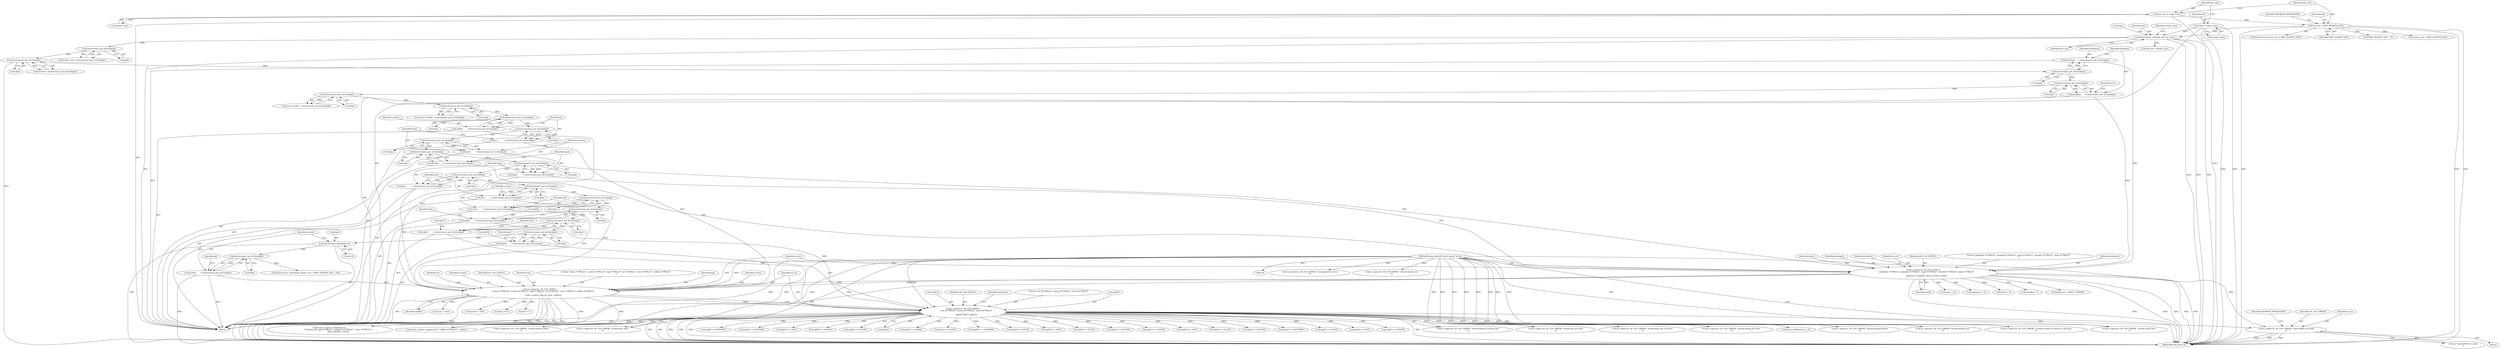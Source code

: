 digraph "0_FFmpeg_441026fcb13ac23aa10edc312bdacb6445a0ad06@pointer" {
"1000500" [label="(Call,av_log(avctx, AV_LOG_ERROR, \"input buffer too small\n\"))"];
"1000311" [label="(Call,av_log(avctx, AV_LOG_DEBUG,\n           \"red %0\"PRIx32\", green %0\"PRIx32\", blue %0\"PRIx32\"\n\",\n           rgb[0], rgb[1], rgb[2]))"];
"1000301" [label="(Call,av_log(avctx, AV_LOG_DEBUG,\n           \"vclass %\"PRIu32\", ncolors %\"PRIu32\", bpp %\"PRIu32\", be %\"PRIu32\", lsize %\"PRIu32\", xoffset %\"PRIu32\"\n\",\n           vclass, ncolors, bpp, be, lsize, xoffset))"];
"1000292" [label="(Call,av_log(avctx, AV_LOG_DEBUG,\n           \"pixformat %\"PRIu32\", pixdepth %\"PRIu32\", bunit %\"PRIu32\", bitorder %\"PRIu32\", bpad %\"PRIu32\"\n\",\n           pixformat, pixdepth, bunit, bitorder, bpad))"];
"1000103" [label="(MethodParameterIn,AVCodecContext *avctx)"];
"1000190" [label="(Call,pixformat     = bytestream2_get_be32u(&gb))"];
"1000192" [label="(Call,bytestream2_get_be32u(&gb))"];
"1000161" [label="(Call,bytestream2_get_be32u(&gb))"];
"1000156" [label="(Call,bytestream2_get_be32u(&gb))"];
"1000149" [label="(Call,bytestream2_init(&gb, buf, buf_size))"];
"1000113" [label="(Call,*buf = avpkt->data)"];
"1000144" [label="(Call,buf_size < XWD_HEADER_SIZE)"];
"1000121" [label="(Call,buf_size = avpkt->size)"];
"1000195" [label="(Call,pixdepth      = bytestream2_get_be32u(&gb))"];
"1000197" [label="(Call,bytestream2_get_be32u(&gb))"];
"1000224" [label="(Call,bunit         = bytestream2_get_be32u(&gb))"];
"1000226" [label="(Call,bytestream2_get_be32u(&gb))"];
"1000221" [label="(Call,bytestream2_get_be32u(&gb))"];
"1000216" [label="(Call,bytestream2_get_be32u(&gb))"];
"1000211" [label="(Call,bytestream2_get_be32u(&gb))"];
"1000204" [label="(Call,bytestream2_get_be32u(&gb))"];
"1000229" [label="(Call,bitorder      = bytestream2_get_be32u(&gb))"];
"1000231" [label="(Call,bytestream2_get_be32u(&gb))"];
"1000234" [label="(Call,bpad          = bytestream2_get_be32u(&gb))"];
"1000236" [label="(Call,bytestream2_get_be32u(&gb))"];
"1000249" [label="(Call,vclass        = bytestream2_get_be32u(&gb))"];
"1000251" [label="(Call,bytestream2_get_be32u(&gb))"];
"1000246" [label="(Call,bytestream2_get_be32u(&gb))"];
"1000241" [label="(Call,bytestream2_get_be32u(&gb))"];
"1000279" [label="(Call,ncolors       = bytestream2_get_be32u(&gb))"];
"1000281" [label="(Call,bytestream2_get_be32u(&gb))"];
"1000275" [label="(Call,bytestream2_skipu(&gb, 8))"];
"1000272" [label="(Call,bytestream2_get_be32u(&gb))"];
"1000265" [label="(Call,bytestream2_get_be32u(&gb))"];
"1000258" [label="(Call,bytestream2_get_be32u(&gb))"];
"1000239" [label="(Call,bpp           = bytestream2_get_be32u(&gb))"];
"1000219" [label="(Call,be            = bytestream2_get_be32u(&gb))"];
"1000244" [label="(Call,lsize         = bytestream2_get_be32u(&gb))"];
"1000214" [label="(Call,xoffset       = bytestream2_get_be32u(&gb))"];
"1000254" [label="(Call,rgb[0]        = bytestream2_get_be32u(&gb))"];
"1000261" [label="(Call,rgb[1]        = bytestream2_get_be32u(&gb))"];
"1000268" [label="(Call,rgb[2]        = bytestream2_get_be32u(&gb))"];
"1000224" [label="(Call,bunit         = bytestream2_get_be32u(&gb))"];
"1000204" [label="(Call,bytestream2_get_be32u(&gb))"];
"1000227" [label="(Call,&gb)"];
"1000177" [label="(Call,buf_size < header_size)"];
"1000241" [label="(Call,bytestream2_get_be32u(&gb))"];
"1000226" [label="(Call,bytestream2_get_be32u(&gb))"];
"1000275" [label="(Call,bytestream2_skipu(&gb, 8))"];
"1000279" [label="(Call,ncolors       = bytestream2_get_be32u(&gb))"];
"1000277" [label="(Identifier,gb)"];
"1000252" [label="(Call,&gb)"];
"1000757" [label="(Call,rgb[1] == 0xFF00)"];
"1000503" [label="(Literal,\"input buffer too small\n\")"];
"1000250" [label="(Identifier,vclass)"];
"1000272" [label="(Call,bytestream2_get_be32u(&gb))"];
"1000364" [label="(Call,av_log(avctx, AV_LOG_ERROR, \"invalid byte order\n\"))"];
"1000302" [label="(Identifier,avctx)"];
"1000428" [label="(Call,av_log(avctx, AV_LOG_ERROR, \"invalid bits per pixel\n\"))"];
"1000375" [label="(Call,av_log(avctx, AV_LOG_ERROR, \"invalid bitmap bit order\n\"))"];
"1000301" [label="(Call,av_log(avctx, AV_LOG_DEBUG,\n           \"vclass %\"PRIu32\", ncolors %\"PRIu32\", bpp %\"PRIu32\", be %\"PRIu32\", lsize %\"PRIu32\", xoffset %\"PRIu32\"\n\",\n           vclass, ncolors, bpp, be, lsize, xoffset))"];
"1000676" [label="(Call,rgb[2] == 0x1F)"];
"1000473" [label="(Call,lsize < rsize)"];
"1000371" [label="(Call,bitorder > 1)"];
"1000298" [label="(Identifier,bunit)"];
"1000180" [label="(Call,header_size < XWD_HEADER_SIZE)"];
"1000297" [label="(Identifier,pixdepth)"];
"1000312" [label="(Identifier,avctx)"];
"1000268" [label="(Call,rgb[2]        = bytestream2_get_be32u(&gb))"];
"1000325" [label="(Call,pixformat > XWD_Z_PIXMAP)"];
"1000225" [label="(Identifier,bunit)"];
"1000308" [label="(Identifier,be)"];
"1000246" [label="(Call,bytestream2_get_be32u(&gb))"];
"1001001" [label="(MethodReturn,static int)"];
"1000222" [label="(Call,&gb)"];
"1000270" [label="(Identifier,rgb)"];
"1000258" [label="(Call,bytestream2_get_be32u(&gb))"];
"1000299" [label="(Identifier,bitorder)"];
"1000265" [label="(Call,bytestream2_get_be32u(&gb))"];
"1000671" [label="(Call,rgb[1] == 0x7E0)"];
"1000329" [label="(Call,av_log(avctx, AV_LOG_ERROR, \"invalid pixmap format\n\"))"];
"1000816" [label="(Call,rgb[1] == 0xFF00)"];
"1000123" [label="(Call,avpkt->size)"];
"1000286" [label="(Identifier,gb)"];
"1000152" [label="(Identifier,buf)"];
"1000115" [label="(Call,avpkt->data)"];
"1000212" [label="(Call,&gb)"];
"1000230" [label="(Identifier,bitorder)"];
"1000439" [label="(Call,av_log(avctx, AV_LOG_ERROR, \"invalid number of entries in colormap\n\"))"];
"1000191" [label="(Identifier,pixformat)"];
"1000261" [label="(Call,rgb[1]        = bytestream2_get_be32u(&gb))"];
"1000159" [label="(Call,version = bytestream2_get_be32u(&gb))"];
"1000198" [label="(Call,&gb)"];
"1000505" [label="(Identifier,AVERROR_INVALIDDATA)"];
"1000162" [label="(Call,&gb)"];
"1000217" [label="(Call,&gb)"];
"1000157" [label="(Call,&gb)"];
"1000144" [label="(Call,buf_size < XWD_HEADER_SIZE)"];
"1000500" [label="(Call,av_log(avctx, AV_LOG_ERROR, \"input buffer too small\n\"))"];
"1000229" [label="(Call,bitorder      = bytestream2_get_be32u(&gb))"];
"1000259" [label="(Call,&gb)"];
"1000107" [label="(Block,)"];
"1000821" [label="(Call,rgb[2] == 0xFF0000)"];
"1000235" [label="(Identifier,bpad)"];
"1000306" [label="(Identifier,ncolors)"];
"1000326" [label="(Identifier,pixformat)"];
"1000242" [label="(Call,&gb)"];
"1000284" [label="(Call,bytestream2_skipu(&gb, header_size - (XWD_HEADER_SIZE - 20)))"];
"1000282" [label="(Call,&gb)"];
"1000245" [label="(Identifier,lsize)"];
"1000148" [label="(Identifier,AVERROR_INVALIDDATA)"];
"1000153" [label="(Identifier,buf_size)"];
"1000635" [label="(Call,rgb[1] == 0x3E0)"];
"1000300" [label="(Identifier,bpad)"];
"1000303" [label="(Identifier,AV_LOG_DEBUG)"];
"1000232" [label="(Call,&gb)"];
"1000154" [label="(Call,header_size = bytestream2_get_be32u(&gb))"];
"1000305" [label="(Identifier,vclass)"];
"1000216" [label="(Call,bytestream2_get_be32u(&gb))"];
"1000151" [label="(Identifier,gb)"];
"1000169" [label="(Call,av_log(avctx, AV_LOG_ERROR, \"unsupported version\n\"))"];
"1000263" [label="(Identifier,rgb)"];
"1000143" [label="(ControlStructure,if (buf_size < XWD_HEADER_SIZE))"];
"1000190" [label="(Call,pixformat     = bytestream2_get_be32u(&gb))"];
"1000161" [label="(Call,bytestream2_get_be32u(&gb))"];
"1000613" [label="(Call,rgb[2] == 0x1F)"];
"1000254" [label="(Call,rgb[0]        = bytestream2_get_be32u(&gb))"];
"1000114" [label="(Identifier,buf)"];
"1000499" [label="(Block,)"];
"1000200" [label="(Call,avctx->width  = bytestream2_get_be32u(&gb))"];
"1000184" [label="(Call,av_log(avctx, AV_LOG_ERROR, \"invalid header size\n\"))"];
"1000309" [label="(Identifier,lsize)"];
"1000435" [label="(Call,ncolors > 256)"];
"1000195" [label="(Call,pixdepth      = bytestream2_get_be32u(&gb))"];
"1000383" [label="(Call,bunit != 8)"];
"1000730" [label="(Call,rgb[1] == 0xFF00)"];
"1000314" [label="(Literal,\"red %0\"PRIx32\", green %0\"PRIx32\", blue %0\"PRIx32\"\n\")"];
"1000155" [label="(Identifier,header_size)"];
"1000337" [label="(Call,pixdepth == 0)"];
"1000292" [label="(Call,av_log(avctx, AV_LOG_DEBUG,\n           \"pixformat %\"PRIu32\", pixdepth %\"PRIu32\", bunit %\"PRIu32\", bitorder %\"PRIu32\", bpad %\"PRIu32\"\n\",\n           pixformat, pixdepth, bunit, bitorder, bpad))"];
"1000269" [label="(Call,rgb[2])"];
"1000315" [label="(Call,rgb[0])"];
"1000344" [label="(Call,av_log(avctx, AV_LOG_ERROR, \"invalid pixmap depth\n\"))"];
"1000211" [label="(Call,bytestream2_get_be32u(&gb))"];
"1000234" [label="(Call,bpad          = bytestream2_get_be32u(&gb))"];
"1000240" [label="(Identifier,bpp)"];
"1000266" [label="(Call,&gb)"];
"1000197" [label="(Call,bytestream2_get_be32u(&gb))"];
"1000318" [label="(Call,rgb[1])"];
"1000783" [label="(Call,rgb[0] == 0xFF0000)"];
"1000867" [label="(Call,ff_get_buffer(avctx, p, 0))"];
"1000762" [label="(Call,rgb[2] == 0xFF0000)"];
"1000244" [label="(Call,lsize         = bytestream2_get_be32u(&gb))"];
"1000146" [label="(Identifier,XWD_HEADER_SIZE)"];
"1000121" [label="(Call,buf_size = avpkt->size)"];
"1000794" [label="(Call,rgb[2] == 0xFF)"];
"1000196" [label="(Identifier,pixdepth)"];
"1000502" [label="(Identifier,AV_LOG_ERROR)"];
"1000149" [label="(Call,bytestream2_init(&gb, buf, buf_size))"];
"1000293" [label="(Identifier,avctx)"];
"1000304" [label="(Literal,\"vclass %\"PRIu32\", ncolors %\"PRIu32\", bpp %\"PRIu32\", be %\"PRIu32\", lsize %\"PRIu32\", xoffset %\"PRIu32\"\n\")"];
"1000665" [label="(Call,rgb[0] == 0xF800)"];
"1000122" [label="(Identifier,buf_size)"];
"1000394" [label="(Call,av_log(avctx, AV_LOG_ERROR, \"invalid bitmap unit\n\"))"];
"1000602" [label="(Call,rgb[0] == 0x7C00)"];
"1000842" [label="(Call,av_log(avctx, AV_LOG_ERROR, \"invalid visual class\n\"))"];
"1000193" [label="(Call,&gb)"];
"1000207" [label="(Call,avctx->height = bytestream2_get_be32u(&gb))"];
"1000276" [label="(Call,&gb)"];
"1000262" [label="(Call,rgb[1])"];
"1000255" [label="(Call,rgb[0])"];
"1000294" [label="(Identifier,AV_LOG_DEBUG)"];
"1000192" [label="(Call,bytestream2_get_be32u(&gb))"];
"1000289" [label="(Call,XWD_HEADER_SIZE - 20)"];
"1000239" [label="(Call,bpp           = bytestream2_get_be32u(&gb))"];
"1000477" [label="(Call,av_log(avctx, AV_LOG_ERROR, \"invalid bytes per scan-line\n\"))"];
"1000156" [label="(Call,bytestream2_get_be32u(&gb))"];
"1000280" [label="(Identifier,ncolors)"];
"1000321" [label="(Call,rgb[2])"];
"1000703" [label="(Call,rgb[2] == 0xF800)"];
"1000220" [label="(Identifier,be)"];
"1000150" [label="(Call,&gb)"];
"1000313" [label="(Identifier,AV_LOG_DEBUG)"];
"1000608" [label="(Call,rgb[1] == 0x3E0)"];
"1000724" [label="(Call,rgb[0] == 0xFF0000)"];
"1000295" [label="(Literal,\"pixformat %\"PRIu32\", pixdepth %\"PRIu32\", bunit %\"PRIu32\", bitorder %\"PRIu32\", bpad %\"PRIu32\"\n\")"];
"1000296" [label="(Identifier,pixformat)"];
"1000247" [label="(Call,&gb)"];
"1000640" [label="(Call,rgb[2] == 0x7C00)"];
"1000251" [label="(Call,bytestream2_get_be32u(&gb))"];
"1000256" [label="(Identifier,rgb)"];
"1000219" [label="(Call,be            = bytestream2_get_be32u(&gb))"];
"1000145" [label="(Identifier,buf_size)"];
"1000311" [label="(Call,av_log(avctx, AV_LOG_DEBUG,\n           \"red %0\"PRIx32\", green %0\"PRIx32\", blue %0\"PRIx32\"\n\",\n           rgb[0], rgb[1], rgb[2]))"];
"1000214" [label="(Call,xoffset       = bytestream2_get_be32u(&gb))"];
"1000281" [label="(Call,bytestream2_get_be32u(&gb))"];
"1000205" [label="(Call,&gb)"];
"1000402" [label="(Call,bpad != 8)"];
"1000735" [label="(Call,rgb[2] == 0xFF)"];
"1000501" [label="(Identifier,avctx)"];
"1000236" [label="(Call,bytestream2_get_be32u(&gb))"];
"1000249" [label="(Call,vclass        = bytestream2_get_be32u(&gb))"];
"1000413" [label="(Call,av_log(avctx, AV_LOG_ERROR, \"invalid bitmap scan-line pad\n\"))"];
"1000103" [label="(MethodParameterIn,AVCodecContext *avctx)"];
"1000273" [label="(Call,&gb)"];
"1000221" [label="(Call,bytestream2_get_be32u(&gb))"];
"1000231" [label="(Call,bytestream2_get_be32u(&gb))"];
"1000855" [label="(Call,avpriv_request_sample(avctx,\n                              \"Unknown file: bpp %\"PRIu32\", pixdepth %\"PRIu32\", vclass %\"PRIu32\"\",\n                              bpp, pixdepth, vclass))"];
"1000215" [label="(Identifier,xoffset)"];
"1000237" [label="(Call,&gb)"];
"1000698" [label="(Call,rgb[1] == 0x7E0)"];
"1000789" [label="(Call,rgb[1] == 0xFF00)"];
"1000113" [label="(Call,*buf = avpkt->data)"];
"1000421" [label="(Call,bpp == 0)"];
"1000360" [label="(Call,be > 1)"];
"1000278" [label="(Literal,8)"];
"1000353" [label="(Call,avpriv_request_sample(avctx, \"xoffset %\"PRIu32\"\", xoffset))"];
"1000307" [label="(Identifier,bpp)"];
"1000202" [label="(Identifier,avctx)"];
"1000310" [label="(Identifier,xoffset)"];
"1000500" -> "1000499"  [label="AST: "];
"1000500" -> "1000503"  [label="CFG: "];
"1000501" -> "1000500"  [label="AST: "];
"1000502" -> "1000500"  [label="AST: "];
"1000503" -> "1000500"  [label="AST: "];
"1000505" -> "1000500"  [label="CFG: "];
"1000500" -> "1001001"  [label="DDG: "];
"1000500" -> "1001001"  [label="DDG: "];
"1000500" -> "1001001"  [label="DDG: "];
"1000311" -> "1000500"  [label="DDG: "];
"1000103" -> "1000500"  [label="DDG: "];
"1000311" -> "1000107"  [label="AST: "];
"1000311" -> "1000321"  [label="CFG: "];
"1000312" -> "1000311"  [label="AST: "];
"1000313" -> "1000311"  [label="AST: "];
"1000314" -> "1000311"  [label="AST: "];
"1000315" -> "1000311"  [label="AST: "];
"1000318" -> "1000311"  [label="AST: "];
"1000321" -> "1000311"  [label="AST: "];
"1000326" -> "1000311"  [label="CFG: "];
"1000311" -> "1001001"  [label="DDG: "];
"1000311" -> "1001001"  [label="DDG: "];
"1000311" -> "1001001"  [label="DDG: "];
"1000311" -> "1001001"  [label="DDG: "];
"1000311" -> "1001001"  [label="DDG: "];
"1000311" -> "1001001"  [label="DDG: "];
"1000301" -> "1000311"  [label="DDG: "];
"1000301" -> "1000311"  [label="DDG: "];
"1000103" -> "1000311"  [label="DDG: "];
"1000254" -> "1000311"  [label="DDG: "];
"1000261" -> "1000311"  [label="DDG: "];
"1000268" -> "1000311"  [label="DDG: "];
"1000311" -> "1000329"  [label="DDG: "];
"1000311" -> "1000344"  [label="DDG: "];
"1000311" -> "1000353"  [label="DDG: "];
"1000311" -> "1000364"  [label="DDG: "];
"1000311" -> "1000375"  [label="DDG: "];
"1000311" -> "1000394"  [label="DDG: "];
"1000311" -> "1000413"  [label="DDG: "];
"1000311" -> "1000428"  [label="DDG: "];
"1000311" -> "1000439"  [label="DDG: "];
"1000311" -> "1000477"  [label="DDG: "];
"1000311" -> "1000602"  [label="DDG: "];
"1000311" -> "1000608"  [label="DDG: "];
"1000311" -> "1000613"  [label="DDG: "];
"1000311" -> "1000635"  [label="DDG: "];
"1000311" -> "1000640"  [label="DDG: "];
"1000311" -> "1000665"  [label="DDG: "];
"1000311" -> "1000671"  [label="DDG: "];
"1000311" -> "1000676"  [label="DDG: "];
"1000311" -> "1000698"  [label="DDG: "];
"1000311" -> "1000703"  [label="DDG: "];
"1000311" -> "1000724"  [label="DDG: "];
"1000311" -> "1000730"  [label="DDG: "];
"1000311" -> "1000735"  [label="DDG: "];
"1000311" -> "1000757"  [label="DDG: "];
"1000311" -> "1000762"  [label="DDG: "];
"1000311" -> "1000783"  [label="DDG: "];
"1000311" -> "1000789"  [label="DDG: "];
"1000311" -> "1000794"  [label="DDG: "];
"1000311" -> "1000816"  [label="DDG: "];
"1000311" -> "1000821"  [label="DDG: "];
"1000311" -> "1000842"  [label="DDG: "];
"1000311" -> "1000855"  [label="DDG: "];
"1000311" -> "1000867"  [label="DDG: "];
"1000301" -> "1000107"  [label="AST: "];
"1000301" -> "1000310"  [label="CFG: "];
"1000302" -> "1000301"  [label="AST: "];
"1000303" -> "1000301"  [label="AST: "];
"1000304" -> "1000301"  [label="AST: "];
"1000305" -> "1000301"  [label="AST: "];
"1000306" -> "1000301"  [label="AST: "];
"1000307" -> "1000301"  [label="AST: "];
"1000308" -> "1000301"  [label="AST: "];
"1000309" -> "1000301"  [label="AST: "];
"1000310" -> "1000301"  [label="AST: "];
"1000312" -> "1000301"  [label="CFG: "];
"1000301" -> "1001001"  [label="DDG: "];
"1000301" -> "1001001"  [label="DDG: "];
"1000301" -> "1001001"  [label="DDG: "];
"1000301" -> "1001001"  [label="DDG: "];
"1000301" -> "1001001"  [label="DDG: "];
"1000301" -> "1001001"  [label="DDG: "];
"1000301" -> "1001001"  [label="DDG: "];
"1000292" -> "1000301"  [label="DDG: "];
"1000292" -> "1000301"  [label="DDG: "];
"1000103" -> "1000301"  [label="DDG: "];
"1000249" -> "1000301"  [label="DDG: "];
"1000279" -> "1000301"  [label="DDG: "];
"1000239" -> "1000301"  [label="DDG: "];
"1000219" -> "1000301"  [label="DDG: "];
"1000244" -> "1000301"  [label="DDG: "];
"1000214" -> "1000301"  [label="DDG: "];
"1000301" -> "1000353"  [label="DDG: "];
"1000301" -> "1000360"  [label="DDG: "];
"1000301" -> "1000421"  [label="DDG: "];
"1000301" -> "1000435"  [label="DDG: "];
"1000301" -> "1000473"  [label="DDG: "];
"1000301" -> "1000855"  [label="DDG: "];
"1000292" -> "1000107"  [label="AST: "];
"1000292" -> "1000300"  [label="CFG: "];
"1000293" -> "1000292"  [label="AST: "];
"1000294" -> "1000292"  [label="AST: "];
"1000295" -> "1000292"  [label="AST: "];
"1000296" -> "1000292"  [label="AST: "];
"1000297" -> "1000292"  [label="AST: "];
"1000298" -> "1000292"  [label="AST: "];
"1000299" -> "1000292"  [label="AST: "];
"1000300" -> "1000292"  [label="AST: "];
"1000302" -> "1000292"  [label="CFG: "];
"1000292" -> "1001001"  [label="DDG: "];
"1000292" -> "1001001"  [label="DDG: "];
"1000292" -> "1001001"  [label="DDG: "];
"1000292" -> "1001001"  [label="DDG: "];
"1000292" -> "1001001"  [label="DDG: "];
"1000103" -> "1000292"  [label="DDG: "];
"1000190" -> "1000292"  [label="DDG: "];
"1000195" -> "1000292"  [label="DDG: "];
"1000224" -> "1000292"  [label="DDG: "];
"1000229" -> "1000292"  [label="DDG: "];
"1000234" -> "1000292"  [label="DDG: "];
"1000292" -> "1000325"  [label="DDG: "];
"1000292" -> "1000337"  [label="DDG: "];
"1000292" -> "1000371"  [label="DDG: "];
"1000292" -> "1000383"  [label="DDG: "];
"1000292" -> "1000402"  [label="DDG: "];
"1000103" -> "1000102"  [label="AST: "];
"1000103" -> "1001001"  [label="DDG: "];
"1000103" -> "1000169"  [label="DDG: "];
"1000103" -> "1000184"  [label="DDG: "];
"1000103" -> "1000329"  [label="DDG: "];
"1000103" -> "1000344"  [label="DDG: "];
"1000103" -> "1000353"  [label="DDG: "];
"1000103" -> "1000364"  [label="DDG: "];
"1000103" -> "1000375"  [label="DDG: "];
"1000103" -> "1000394"  [label="DDG: "];
"1000103" -> "1000413"  [label="DDG: "];
"1000103" -> "1000428"  [label="DDG: "];
"1000103" -> "1000439"  [label="DDG: "];
"1000103" -> "1000477"  [label="DDG: "];
"1000103" -> "1000842"  [label="DDG: "];
"1000103" -> "1000855"  [label="DDG: "];
"1000103" -> "1000867"  [label="DDG: "];
"1000190" -> "1000107"  [label="AST: "];
"1000190" -> "1000192"  [label="CFG: "];
"1000191" -> "1000190"  [label="AST: "];
"1000192" -> "1000190"  [label="AST: "];
"1000196" -> "1000190"  [label="CFG: "];
"1000192" -> "1000190"  [label="DDG: "];
"1000192" -> "1000193"  [label="CFG: "];
"1000193" -> "1000192"  [label="AST: "];
"1000161" -> "1000192"  [label="DDG: "];
"1000192" -> "1000197"  [label="DDG: "];
"1000161" -> "1000159"  [label="AST: "];
"1000161" -> "1000162"  [label="CFG: "];
"1000162" -> "1000161"  [label="AST: "];
"1000159" -> "1000161"  [label="CFG: "];
"1000161" -> "1001001"  [label="DDG: "];
"1000161" -> "1000159"  [label="DDG: "];
"1000156" -> "1000161"  [label="DDG: "];
"1000156" -> "1000154"  [label="AST: "];
"1000156" -> "1000157"  [label="CFG: "];
"1000157" -> "1000156"  [label="AST: "];
"1000154" -> "1000156"  [label="CFG: "];
"1000156" -> "1000154"  [label="DDG: "];
"1000149" -> "1000156"  [label="DDG: "];
"1000149" -> "1000107"  [label="AST: "];
"1000149" -> "1000153"  [label="CFG: "];
"1000150" -> "1000149"  [label="AST: "];
"1000152" -> "1000149"  [label="AST: "];
"1000153" -> "1000149"  [label="AST: "];
"1000155" -> "1000149"  [label="CFG: "];
"1000149" -> "1001001"  [label="DDG: "];
"1000149" -> "1001001"  [label="DDG: "];
"1000149" -> "1001001"  [label="DDG: "];
"1000113" -> "1000149"  [label="DDG: "];
"1000144" -> "1000149"  [label="DDG: "];
"1000149" -> "1000177"  [label="DDG: "];
"1000113" -> "1000107"  [label="AST: "];
"1000113" -> "1000115"  [label="CFG: "];
"1000114" -> "1000113"  [label="AST: "];
"1000115" -> "1000113"  [label="AST: "];
"1000122" -> "1000113"  [label="CFG: "];
"1000113" -> "1001001"  [label="DDG: "];
"1000113" -> "1001001"  [label="DDG: "];
"1000144" -> "1000143"  [label="AST: "];
"1000144" -> "1000146"  [label="CFG: "];
"1000145" -> "1000144"  [label="AST: "];
"1000146" -> "1000144"  [label="AST: "];
"1000148" -> "1000144"  [label="CFG: "];
"1000151" -> "1000144"  [label="CFG: "];
"1000144" -> "1001001"  [label="DDG: "];
"1000144" -> "1001001"  [label="DDG: "];
"1000144" -> "1001001"  [label="DDG: "];
"1000121" -> "1000144"  [label="DDG: "];
"1000144" -> "1000180"  [label="DDG: "];
"1000144" -> "1000289"  [label="DDG: "];
"1000121" -> "1000107"  [label="AST: "];
"1000121" -> "1000123"  [label="CFG: "];
"1000122" -> "1000121"  [label="AST: "];
"1000123" -> "1000121"  [label="AST: "];
"1000145" -> "1000121"  [label="CFG: "];
"1000121" -> "1001001"  [label="DDG: "];
"1000195" -> "1000107"  [label="AST: "];
"1000195" -> "1000197"  [label="CFG: "];
"1000196" -> "1000195"  [label="AST: "];
"1000197" -> "1000195"  [label="AST: "];
"1000202" -> "1000195"  [label="CFG: "];
"1000197" -> "1000195"  [label="DDG: "];
"1000197" -> "1000198"  [label="CFG: "];
"1000198" -> "1000197"  [label="AST: "];
"1000197" -> "1000204"  [label="DDG: "];
"1000224" -> "1000107"  [label="AST: "];
"1000224" -> "1000226"  [label="CFG: "];
"1000225" -> "1000224"  [label="AST: "];
"1000226" -> "1000224"  [label="AST: "];
"1000230" -> "1000224"  [label="CFG: "];
"1000226" -> "1000224"  [label="DDG: "];
"1000226" -> "1000227"  [label="CFG: "];
"1000227" -> "1000226"  [label="AST: "];
"1000221" -> "1000226"  [label="DDG: "];
"1000226" -> "1000231"  [label="DDG: "];
"1000221" -> "1000219"  [label="AST: "];
"1000221" -> "1000222"  [label="CFG: "];
"1000222" -> "1000221"  [label="AST: "];
"1000219" -> "1000221"  [label="CFG: "];
"1000221" -> "1000219"  [label="DDG: "];
"1000216" -> "1000221"  [label="DDG: "];
"1000216" -> "1000214"  [label="AST: "];
"1000216" -> "1000217"  [label="CFG: "];
"1000217" -> "1000216"  [label="AST: "];
"1000214" -> "1000216"  [label="CFG: "];
"1000216" -> "1000214"  [label="DDG: "];
"1000211" -> "1000216"  [label="DDG: "];
"1000211" -> "1000207"  [label="AST: "];
"1000211" -> "1000212"  [label="CFG: "];
"1000212" -> "1000211"  [label="AST: "];
"1000207" -> "1000211"  [label="CFG: "];
"1000211" -> "1000207"  [label="DDG: "];
"1000204" -> "1000211"  [label="DDG: "];
"1000204" -> "1000200"  [label="AST: "];
"1000204" -> "1000205"  [label="CFG: "];
"1000205" -> "1000204"  [label="AST: "];
"1000200" -> "1000204"  [label="CFG: "];
"1000204" -> "1000200"  [label="DDG: "];
"1000229" -> "1000107"  [label="AST: "];
"1000229" -> "1000231"  [label="CFG: "];
"1000230" -> "1000229"  [label="AST: "];
"1000231" -> "1000229"  [label="AST: "];
"1000235" -> "1000229"  [label="CFG: "];
"1000231" -> "1000229"  [label="DDG: "];
"1000231" -> "1000232"  [label="CFG: "];
"1000232" -> "1000231"  [label="AST: "];
"1000231" -> "1000236"  [label="DDG: "];
"1000234" -> "1000107"  [label="AST: "];
"1000234" -> "1000236"  [label="CFG: "];
"1000235" -> "1000234"  [label="AST: "];
"1000236" -> "1000234"  [label="AST: "];
"1000240" -> "1000234"  [label="CFG: "];
"1000236" -> "1000234"  [label="DDG: "];
"1000236" -> "1000237"  [label="CFG: "];
"1000237" -> "1000236"  [label="AST: "];
"1000236" -> "1000241"  [label="DDG: "];
"1000249" -> "1000107"  [label="AST: "];
"1000249" -> "1000251"  [label="CFG: "];
"1000250" -> "1000249"  [label="AST: "];
"1000251" -> "1000249"  [label="AST: "];
"1000256" -> "1000249"  [label="CFG: "];
"1000251" -> "1000249"  [label="DDG: "];
"1000251" -> "1000252"  [label="CFG: "];
"1000252" -> "1000251"  [label="AST: "];
"1000246" -> "1000251"  [label="DDG: "];
"1000251" -> "1000258"  [label="DDG: "];
"1000246" -> "1000244"  [label="AST: "];
"1000246" -> "1000247"  [label="CFG: "];
"1000247" -> "1000246"  [label="AST: "];
"1000244" -> "1000246"  [label="CFG: "];
"1000246" -> "1000244"  [label="DDG: "];
"1000241" -> "1000246"  [label="DDG: "];
"1000241" -> "1000239"  [label="AST: "];
"1000241" -> "1000242"  [label="CFG: "];
"1000242" -> "1000241"  [label="AST: "];
"1000239" -> "1000241"  [label="CFG: "];
"1000241" -> "1000239"  [label="DDG: "];
"1000279" -> "1000107"  [label="AST: "];
"1000279" -> "1000281"  [label="CFG: "];
"1000280" -> "1000279"  [label="AST: "];
"1000281" -> "1000279"  [label="AST: "];
"1000286" -> "1000279"  [label="CFG: "];
"1000279" -> "1001001"  [label="DDG: "];
"1000281" -> "1000279"  [label="DDG: "];
"1000281" -> "1000282"  [label="CFG: "];
"1000282" -> "1000281"  [label="AST: "];
"1000275" -> "1000281"  [label="DDG: "];
"1000281" -> "1000284"  [label="DDG: "];
"1000275" -> "1000107"  [label="AST: "];
"1000275" -> "1000278"  [label="CFG: "];
"1000276" -> "1000275"  [label="AST: "];
"1000278" -> "1000275"  [label="AST: "];
"1000280" -> "1000275"  [label="CFG: "];
"1000275" -> "1001001"  [label="DDG: "];
"1000272" -> "1000275"  [label="DDG: "];
"1000272" -> "1000268"  [label="AST: "];
"1000272" -> "1000273"  [label="CFG: "];
"1000273" -> "1000272"  [label="AST: "];
"1000268" -> "1000272"  [label="CFG: "];
"1000272" -> "1000268"  [label="DDG: "];
"1000265" -> "1000272"  [label="DDG: "];
"1000265" -> "1000261"  [label="AST: "];
"1000265" -> "1000266"  [label="CFG: "];
"1000266" -> "1000265"  [label="AST: "];
"1000261" -> "1000265"  [label="CFG: "];
"1000265" -> "1000261"  [label="DDG: "];
"1000258" -> "1000265"  [label="DDG: "];
"1000258" -> "1000254"  [label="AST: "];
"1000258" -> "1000259"  [label="CFG: "];
"1000259" -> "1000258"  [label="AST: "];
"1000254" -> "1000258"  [label="CFG: "];
"1000258" -> "1000254"  [label="DDG: "];
"1000239" -> "1000107"  [label="AST: "];
"1000240" -> "1000239"  [label="AST: "];
"1000245" -> "1000239"  [label="CFG: "];
"1000219" -> "1000107"  [label="AST: "];
"1000220" -> "1000219"  [label="AST: "];
"1000225" -> "1000219"  [label="CFG: "];
"1000244" -> "1000107"  [label="AST: "];
"1000245" -> "1000244"  [label="AST: "];
"1000250" -> "1000244"  [label="CFG: "];
"1000214" -> "1000107"  [label="AST: "];
"1000215" -> "1000214"  [label="AST: "];
"1000220" -> "1000214"  [label="CFG: "];
"1000254" -> "1000107"  [label="AST: "];
"1000255" -> "1000254"  [label="AST: "];
"1000263" -> "1000254"  [label="CFG: "];
"1000261" -> "1000107"  [label="AST: "];
"1000262" -> "1000261"  [label="AST: "];
"1000270" -> "1000261"  [label="CFG: "];
"1000268" -> "1000107"  [label="AST: "];
"1000269" -> "1000268"  [label="AST: "];
"1000277" -> "1000268"  [label="CFG: "];
}
